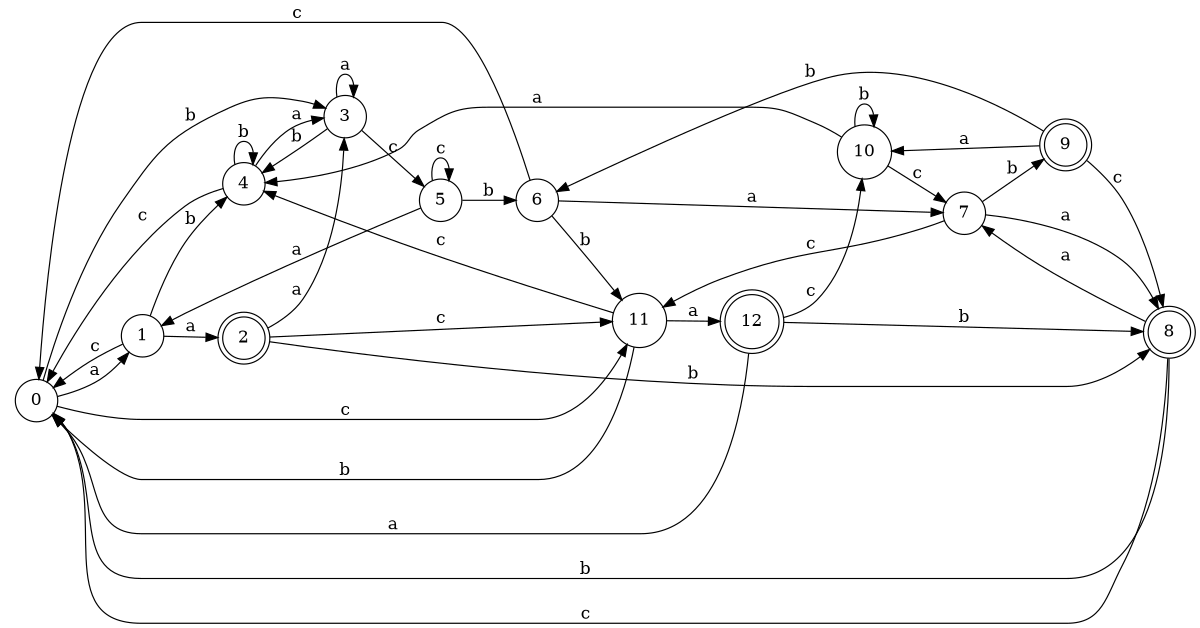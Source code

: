 digraph n11_8 {
__start0 [label="" shape="none"];

rankdir=LR;
size="8,5";

s0 [style="filled", color="black", fillcolor="white" shape="circle", label="0"];
s1 [style="filled", color="black", fillcolor="white" shape="circle", label="1"];
s2 [style="rounded,filled", color="black", fillcolor="white" shape="doublecircle", label="2"];
s3 [style="filled", color="black", fillcolor="white" shape="circle", label="3"];
s4 [style="filled", color="black", fillcolor="white" shape="circle", label="4"];
s5 [style="filled", color="black", fillcolor="white" shape="circle", label="5"];
s6 [style="filled", color="black", fillcolor="white" shape="circle", label="6"];
s7 [style="filled", color="black", fillcolor="white" shape="circle", label="7"];
s8 [style="rounded,filled", color="black", fillcolor="white" shape="doublecircle", label="8"];
s9 [style="rounded,filled", color="black", fillcolor="white" shape="doublecircle", label="9"];
s10 [style="filled", color="black", fillcolor="white" shape="circle", label="10"];
s11 [style="filled", color="black", fillcolor="white" shape="circle", label="11"];
s12 [style="rounded,filled", color="black", fillcolor="white" shape="doublecircle", label="12"];
s0 -> s1 [label="a"];
s0 -> s3 [label="b"];
s0 -> s11 [label="c"];
s1 -> s2 [label="a"];
s1 -> s4 [label="b"];
s1 -> s0 [label="c"];
s2 -> s3 [label="a"];
s2 -> s8 [label="b"];
s2 -> s11 [label="c"];
s3 -> s3 [label="a"];
s3 -> s4 [label="b"];
s3 -> s5 [label="c"];
s4 -> s3 [label="a"];
s4 -> s4 [label="b"];
s4 -> s0 [label="c"];
s5 -> s1 [label="a"];
s5 -> s6 [label="b"];
s5 -> s5 [label="c"];
s6 -> s7 [label="a"];
s6 -> s11 [label="b"];
s6 -> s0 [label="c"];
s7 -> s8 [label="a"];
s7 -> s9 [label="b"];
s7 -> s11 [label="c"];
s8 -> s7 [label="a"];
s8 -> s0 [label="b"];
s8 -> s0 [label="c"];
s9 -> s10 [label="a"];
s9 -> s6 [label="b"];
s9 -> s8 [label="c"];
s10 -> s4 [label="a"];
s10 -> s10 [label="b"];
s10 -> s7 [label="c"];
s11 -> s12 [label="a"];
s11 -> s0 [label="b"];
s11 -> s4 [label="c"];
s12 -> s0 [label="a"];
s12 -> s8 [label="b"];
s12 -> s10 [label="c"];

}